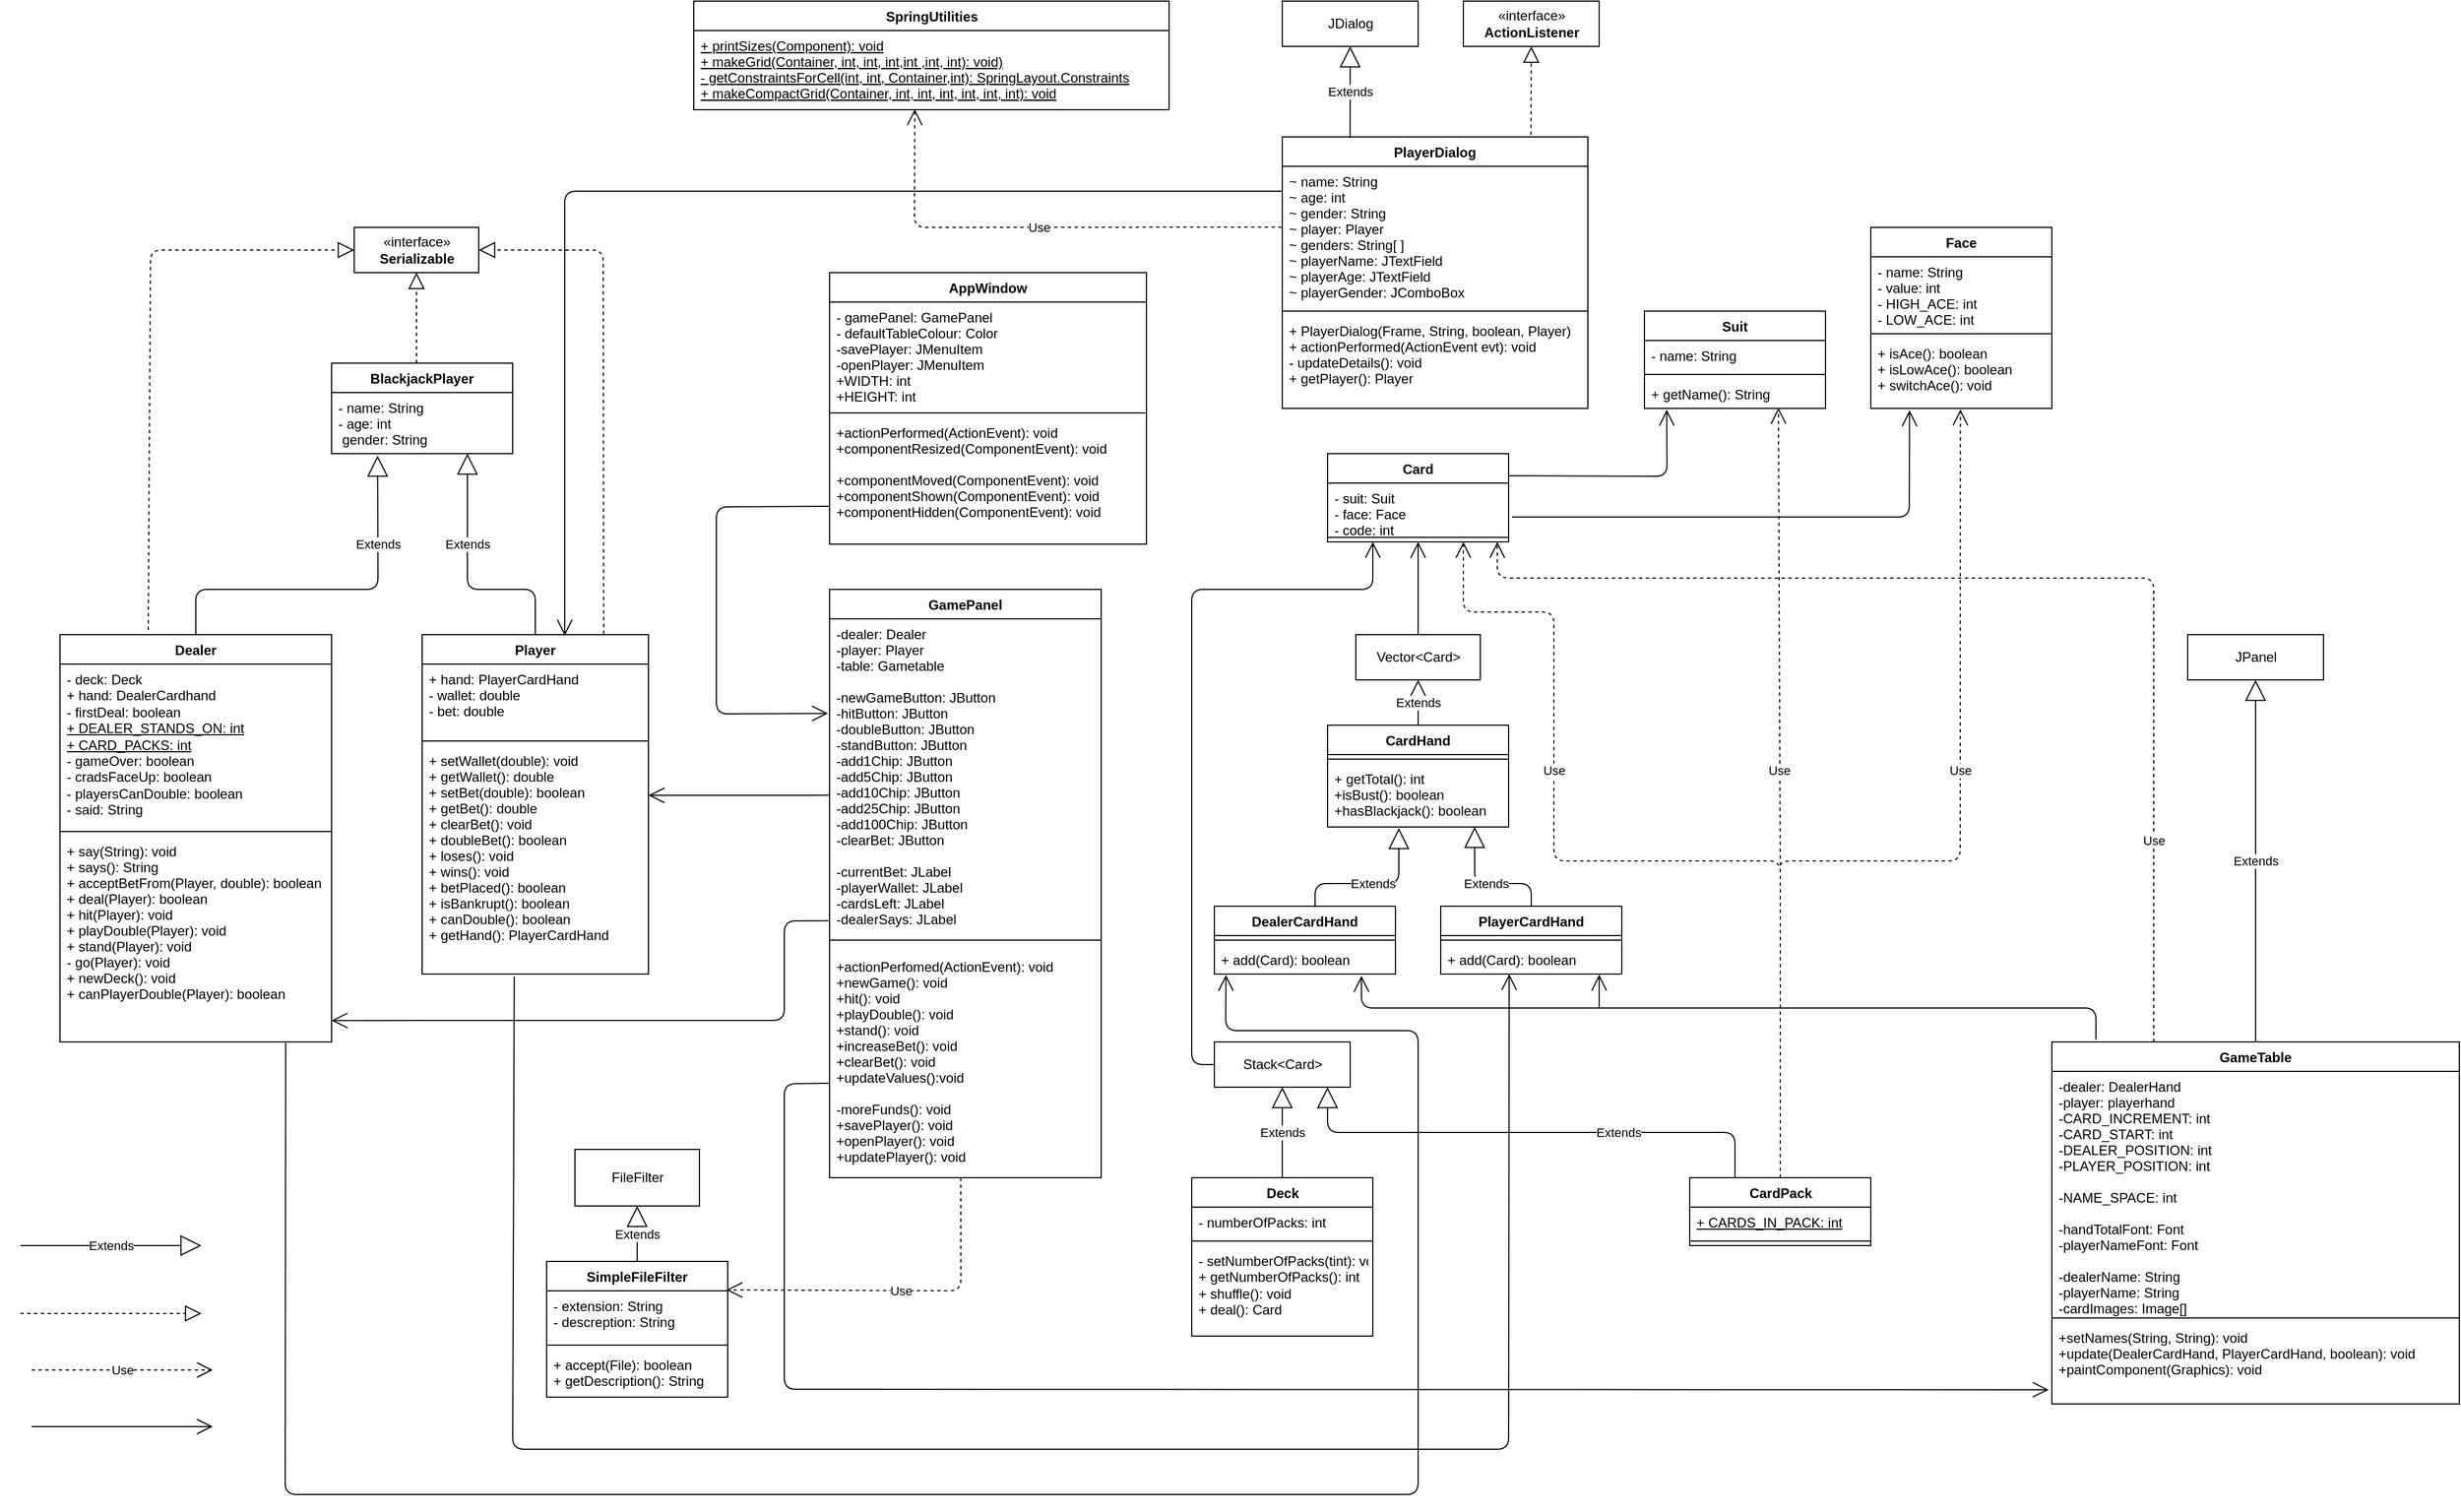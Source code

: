 <mxfile>
    <diagram id="zOOxbZsXO21W-YQC83xi" name="Main">
        <mxGraphModel dx="2755" dy="1704" grid="0" gridSize="10" guides="1" tooltips="1" connect="1" arrows="1" fold="1" page="0" pageScale="1" pageWidth="850" pageHeight="1100" math="0" shadow="0">
            <root>
                <mxCell id="0"/>
                <mxCell id="1" parent="0"/>
                <mxCell id="2" value="BlackjackPlayer" style="swimlane;fontStyle=1;align=center;verticalAlign=top;childLayout=stackLayout;horizontal=1;startSize=26;horizontalStack=0;resizeParent=1;resizeParentMax=0;resizeLast=0;collapsible=1;marginBottom=0;" parent="1" vertex="1">
                    <mxGeometry x="-320" y="120" width="160" height="80" as="geometry"/>
                </mxCell>
                <mxCell id="3" value="- name: String&#10;- age: int&#10; gender: String" style="text;strokeColor=none;fillColor=none;align=left;verticalAlign=top;spacingLeft=4;spacingRight=4;overflow=hidden;rotatable=0;points=[[0,0.5],[1,0.5]];portConstraint=eastwest;" parent="2" vertex="1">
                    <mxGeometry y="26" width="160" height="54" as="geometry"/>
                </mxCell>
                <mxCell id="6" value="SimpleFileFilter" style="swimlane;fontStyle=1;align=center;verticalAlign=top;childLayout=stackLayout;horizontal=1;startSize=26;horizontalStack=0;resizeParent=1;resizeParentMax=0;resizeLast=0;collapsible=1;marginBottom=0;" vertex="1" parent="1">
                    <mxGeometry x="-130" y="914" width="160" height="120" as="geometry"/>
                </mxCell>
                <mxCell id="7" value="- extension: String&#10;- descreption: String" style="text;strokeColor=none;fillColor=none;align=left;verticalAlign=top;spacingLeft=4;spacingRight=4;overflow=hidden;rotatable=0;points=[[0,0.5],[1,0.5]];portConstraint=eastwest;" vertex="1" parent="6">
                    <mxGeometry y="26" width="160" height="44" as="geometry"/>
                </mxCell>
                <mxCell id="8" value="" style="line;strokeWidth=1;fillColor=none;align=left;verticalAlign=middle;spacingTop=-1;spacingLeft=3;spacingRight=3;rotatable=0;labelPosition=right;points=[];portConstraint=eastwest;" vertex="1" parent="6">
                    <mxGeometry y="70" width="160" height="8" as="geometry"/>
                </mxCell>
                <mxCell id="9" value="+ accept(File): boolean&#10;+ getDescription(): String" style="text;strokeColor=none;fillColor=none;align=left;verticalAlign=top;spacingLeft=4;spacingRight=4;overflow=hidden;rotatable=0;points=[[0,0.5],[1,0.5]];portConstraint=eastwest;" vertex="1" parent="6">
                    <mxGeometry y="78" width="160" height="42" as="geometry"/>
                </mxCell>
                <mxCell id="10" value="SpringUtilities" style="swimlane;fontStyle=1;align=center;verticalAlign=top;childLayout=stackLayout;horizontal=1;startSize=26;horizontalStack=0;resizeParent=1;resizeParentMax=0;resizeLast=0;collapsible=1;marginBottom=0;rotation=0;html=1;" vertex="1" parent="1">
                    <mxGeometry y="-200" width="420" height="96" as="geometry"/>
                </mxCell>
                <mxCell id="13" value="+ printSizes(Component): void&#10;+ makeGrid(Container, int, int, int,int ,int, int): void)&#10;- getConstraintsForCell(int, int, Container,int): SpringLayout.Constraints&#10;+ makeCompactGrid(Container, int, int, int, int, int, int): void" style="text;strokeColor=none;fillColor=none;align=left;verticalAlign=top;spacingLeft=4;spacingRight=4;overflow=hidden;rotatable=0;points=[[0,0.5],[1,0.5]];portConstraint=eastwest;rotation=0;fontStyle=4" vertex="1" parent="10">
                    <mxGeometry y="26" width="420" height="70" as="geometry"/>
                </mxCell>
                <mxCell id="14" value="CardHand" style="swimlane;fontStyle=1;align=center;verticalAlign=top;childLayout=stackLayout;horizontal=1;startSize=26;horizontalStack=0;resizeParent=1;resizeParentMax=0;resizeLast=0;collapsible=1;marginBottom=0;" vertex="1" parent="1">
                    <mxGeometry x="560" y="440" width="160" height="90" as="geometry"/>
                </mxCell>
                <mxCell id="16" value="" style="line;strokeWidth=1;fillColor=none;align=left;verticalAlign=middle;spacingTop=-1;spacingLeft=3;spacingRight=3;rotatable=0;labelPosition=right;points=[];portConstraint=eastwest;" vertex="1" parent="14">
                    <mxGeometry y="26" width="160" height="8" as="geometry"/>
                </mxCell>
                <mxCell id="17" value="+ getTotal(): int&#10;+isBust(): boolean&#10;+hasBlackjack(): boolean" style="text;strokeColor=none;fillColor=none;align=left;verticalAlign=top;spacingLeft=4;spacingRight=4;overflow=hidden;rotatable=0;points=[[0,0.5],[1,0.5]];portConstraint=eastwest;" vertex="1" parent="14">
                    <mxGeometry y="34" width="160" height="56" as="geometry"/>
                </mxCell>
                <mxCell id="18" value="AppWindow" style="swimlane;fontStyle=1;align=center;verticalAlign=top;childLayout=stackLayout;horizontal=1;startSize=26;horizontalStack=0;resizeParent=1;resizeParentMax=0;resizeLast=0;collapsible=1;marginBottom=0;" vertex="1" parent="1">
                    <mxGeometry x="120" y="40" width="280" height="240" as="geometry"/>
                </mxCell>
                <mxCell id="19" value="- gamePanel: GamePanel&#10;- defaultTableColour: Color&#10;-savePlayer: JMenuItem&#10;-openPlayer: JMenuItem&#10;+WIDTH: int&#10;+HEIGHT: int" style="text;strokeColor=none;fillColor=none;align=left;verticalAlign=top;spacingLeft=4;spacingRight=4;overflow=hidden;rotatable=0;points=[[0,0.5],[1,0.5]];portConstraint=eastwest;" vertex="1" parent="18">
                    <mxGeometry y="26" width="280" height="94" as="geometry"/>
                </mxCell>
                <mxCell id="20" value="" style="line;strokeWidth=1;fillColor=none;align=left;verticalAlign=middle;spacingTop=-1;spacingLeft=3;spacingRight=3;rotatable=0;labelPosition=right;points=[];portConstraint=eastwest;" vertex="1" parent="18">
                    <mxGeometry y="120" width="280" height="8" as="geometry"/>
                </mxCell>
                <mxCell id="21" value="+actionPerformed(ActionEvent): void&#10;+componentResized(ComponentEvent): void&#10;&#10;+componentMoved(ComponentEvent): void&#10;+componentShown(ComponentEvent): void&#10;+componentHidden(ComponentEvent): void" style="text;strokeColor=none;fillColor=none;align=left;verticalAlign=top;spacingLeft=4;spacingRight=4;overflow=hidden;rotatable=0;points=[[0,0.5],[1,0.5]];portConstraint=eastwest;" vertex="1" parent="18">
                    <mxGeometry y="128" width="280" height="112" as="geometry"/>
                </mxCell>
                <mxCell id="22" value="PlayerCardHand" style="swimlane;fontStyle=1;align=center;verticalAlign=top;childLayout=stackLayout;horizontal=1;startSize=26;horizontalStack=0;resizeParent=1;resizeParentMax=0;resizeLast=0;collapsible=1;marginBottom=0;" vertex="1" parent="1">
                    <mxGeometry x="660" y="600" width="160" height="60" as="geometry"/>
                </mxCell>
                <mxCell id="24" value="" style="line;strokeWidth=1;fillColor=none;align=left;verticalAlign=middle;spacingTop=-1;spacingLeft=3;spacingRight=3;rotatable=0;labelPosition=right;points=[];portConstraint=eastwest;" vertex="1" parent="22">
                    <mxGeometry y="26" width="160" height="8" as="geometry"/>
                </mxCell>
                <mxCell id="25" value="+ add(Card): boolean" style="text;strokeColor=none;fillColor=none;align=left;verticalAlign=top;spacingLeft=4;spacingRight=4;overflow=hidden;rotatable=0;points=[[0,0.5],[1,0.5]];portConstraint=eastwest;" vertex="1" parent="22">
                    <mxGeometry y="34" width="160" height="26" as="geometry"/>
                </mxCell>
                <mxCell id="26" value="GamePanel" style="swimlane;fontStyle=1;align=center;verticalAlign=top;childLayout=stackLayout;horizontal=1;startSize=26;horizontalStack=0;resizeParent=1;resizeParentMax=0;resizeLast=0;collapsible=1;marginBottom=0;" vertex="1" parent="1">
                    <mxGeometry x="120" y="320" width="240" height="520" as="geometry"/>
                </mxCell>
                <mxCell id="27" value="-dealer: Dealer&#10;-player: Player&#10;-table: Gametable&#10;&#10;-newGameButton: JButton&#10;-hitButton: JButton&#10;-doubleButton: JButton&#10;-standButton: JButton&#10;-add1Chip: JButton&#10;-add5Chip: JButton&#10;-add10Chip: JButton&#10;-add25Chip: JButton&#10;-add100Chip: JButton&#10;-clearBet: JButton&#10;&#10;-currentBet: JLabel&#10;-playerWallet: JLabel&#10;-cardsLeft: JLabel&#10;-dealerSays: JLabel" style="text;strokeColor=none;fillColor=none;align=left;verticalAlign=top;spacingLeft=4;spacingRight=4;overflow=hidden;rotatable=0;points=[[0,0.5],[1,0.5]];portConstraint=eastwest;" vertex="1" parent="26">
                    <mxGeometry y="26" width="240" height="274" as="geometry"/>
                </mxCell>
                <mxCell id="28" value="" style="line;strokeWidth=1;fillColor=none;align=left;verticalAlign=middle;spacingTop=-1;spacingLeft=3;spacingRight=3;rotatable=0;labelPosition=right;points=[];portConstraint=eastwest;" vertex="1" parent="26">
                    <mxGeometry y="300" width="240" height="20" as="geometry"/>
                </mxCell>
                <mxCell id="29" value="+actionPerfomed(ActionEvent): void&#10;+newGame(): void&#10;+hit(): void&#10;+playDouble(): void&#10;+stand(): void&#10;+increaseBet(): void&#10;+clearBet(): void&#10;+updateValues():void&#10;&#10;-moreFunds(): void&#10;+savePlayer(): void&#10;+openPlayer(): void&#10;+updatePlayer(): void&#10;" style="text;strokeColor=none;fillColor=none;align=left;verticalAlign=top;spacingLeft=4;spacingRight=4;overflow=hidden;rotatable=0;points=[[0,0.5],[1,0.5]];portConstraint=eastwest;" vertex="1" parent="26">
                    <mxGeometry y="320" width="240" height="200" as="geometry"/>
                </mxCell>
                <mxCell id="30" value="PlayerDialog" style="swimlane;fontStyle=1;align=center;verticalAlign=top;childLayout=stackLayout;horizontal=1;startSize=26;horizontalStack=0;resizeParent=1;resizeParentMax=0;resizeLast=0;collapsible=1;marginBottom=0;" vertex="1" parent="1">
                    <mxGeometry x="520" y="-80" width="270" height="240" as="geometry"/>
                </mxCell>
                <mxCell id="31" value="~ name: String&#10;~ age: int&#10;~ gender: String&#10;~ player: Player&#10;~ genders: String[ ]&#10;~ playerName: JTextField&#10;~ playerAge: JTextField&#10;~ playerGender: JComboBox&#10;" style="text;strokeColor=none;fillColor=none;align=left;verticalAlign=top;spacingLeft=4;spacingRight=4;overflow=hidden;rotatable=0;points=[[0,0.5],[1,0.5]];portConstraint=eastwest;" vertex="1" parent="30">
                    <mxGeometry y="26" width="270" height="124" as="geometry"/>
                </mxCell>
                <mxCell id="32" value="" style="line;strokeWidth=1;fillColor=none;align=left;verticalAlign=middle;spacingTop=-1;spacingLeft=3;spacingRight=3;rotatable=0;labelPosition=right;points=[];portConstraint=eastwest;" vertex="1" parent="30">
                    <mxGeometry y="150" width="270" height="8" as="geometry"/>
                </mxCell>
                <mxCell id="33" value="+ PlayerDialog(Frame, String, boolean, Player)&#10;+ actionPerformed(ActionEvent evt): void&#10;- updateDetails(): void&#10;+ getPlayer(): Player" style="text;strokeColor=none;fillColor=none;align=left;verticalAlign=top;spacingLeft=4;spacingRight=4;overflow=hidden;rotatable=0;points=[[0,0.5],[1,0.5]];portConstraint=eastwest;" vertex="1" parent="30">
                    <mxGeometry y="158" width="270" height="82" as="geometry"/>
                </mxCell>
                <mxCell id="ZUR1X7jLnE7plWEAR9zV-33" value="Use" style="endArrow=open;endSize=12;dashed=1;html=1;" edge="1" parent="1">
                    <mxGeometry width="160" relative="1" as="geometry">
                        <mxPoint x="-585" y="1010" as="sourcePoint"/>
                        <mxPoint x="-425" y="1010" as="targetPoint"/>
                    </mxGeometry>
                </mxCell>
                <mxCell id="ZUR1X7jLnE7plWEAR9zV-34" value="" style="endArrow=block;dashed=1;endFill=0;endSize=12;html=1;" edge="1" parent="1">
                    <mxGeometry width="160" relative="1" as="geometry">
                        <mxPoint x="-595" y="960" as="sourcePoint"/>
                        <mxPoint x="-435" y="960" as="targetPoint"/>
                    </mxGeometry>
                </mxCell>
                <mxCell id="ZUR1X7jLnE7plWEAR9zV-35" value="Extends" style="endArrow=block;endSize=16;endFill=0;html=1;" edge="1" parent="1">
                    <mxGeometry width="160" relative="1" as="geometry">
                        <mxPoint x="-595" y="900" as="sourcePoint"/>
                        <mxPoint x="-435" y="900" as="targetPoint"/>
                    </mxGeometry>
                </mxCell>
                <mxCell id="ZUR1X7jLnE7plWEAR9zV-36" value="" style="endArrow=open;endFill=1;endSize=12;html=1;" edge="1" parent="1">
                    <mxGeometry width="160" relative="1" as="geometry">
                        <mxPoint x="-585" y="1060" as="sourcePoint"/>
                        <mxPoint x="-425" y="1060" as="targetPoint"/>
                    </mxGeometry>
                </mxCell>
                <mxCell id="ynJ-LX97D-C2hGidjF-I-34" value="Dealer" style="swimlane;fontStyle=1;align=center;verticalAlign=top;childLayout=stackLayout;horizontal=1;startSize=26;horizontalStack=0;resizeParent=1;resizeParentMax=0;resizeLast=0;collapsible=1;marginBottom=0;" vertex="1" parent="1">
                    <mxGeometry x="-560" y="360" width="240" height="360" as="geometry"/>
                </mxCell>
                <mxCell id="ynJ-LX97D-C2hGidjF-I-35" value="- deck: Deck&lt;br&gt;+ hand: DealerCardhand&lt;br&gt;- firstDeal: boolean&lt;br&gt;&lt;u&gt;+ DEALER_STANDS_ON: int&lt;br&gt;+ CARD_PACKS: int&lt;br&gt;&lt;/u&gt;- gameOver: boolean&lt;br&gt;- cradsFaceUp: boolean&lt;br&gt;- playersCanDouble: boolean&lt;br&gt;- said: String" style="text;strokeColor=none;fillColor=none;align=left;verticalAlign=top;spacingLeft=4;spacingRight=4;overflow=hidden;rotatable=0;points=[[0,0.5],[1,0.5]];portConstraint=eastwest;fontStyle=0;html=1;" vertex="1" parent="ynJ-LX97D-C2hGidjF-I-34">
                    <mxGeometry y="26" width="240" height="144" as="geometry"/>
                </mxCell>
                <mxCell id="ynJ-LX97D-C2hGidjF-I-36" value="" style="line;strokeWidth=1;fillColor=none;align=left;verticalAlign=middle;spacingTop=-1;spacingLeft=3;spacingRight=3;rotatable=0;labelPosition=right;points=[];portConstraint=eastwest;" vertex="1" parent="ynJ-LX97D-C2hGidjF-I-34">
                    <mxGeometry y="170" width="240" height="8" as="geometry"/>
                </mxCell>
                <mxCell id="ynJ-LX97D-C2hGidjF-I-37" value="+ say(String): void&#10;+ says(): String&#10;+ acceptBetFrom(Player, double): boolean&#10;+ deal(Player): boolean&#10;+ hit(Player): void&#10;+ playDouble(Player): void&#10;+ stand(Player): void&#10;- go(Player): void&#10;+ newDeck(): void&#10;+ canPlayerDouble(Player): boolean" style="text;strokeColor=none;fillColor=none;align=left;verticalAlign=top;spacingLeft=4;spacingRight=4;overflow=hidden;rotatable=0;points=[[0,0.5],[1,0.5]];portConstraint=eastwest;" vertex="1" parent="ynJ-LX97D-C2hGidjF-I-34">
                    <mxGeometry y="178" width="240" height="182" as="geometry"/>
                </mxCell>
                <mxCell id="ynJ-LX97D-C2hGidjF-I-38" value="Player" style="swimlane;fontStyle=1;align=center;verticalAlign=top;childLayout=stackLayout;horizontal=1;startSize=26;horizontalStack=0;resizeParent=1;resizeParentMax=0;resizeLast=0;collapsible=1;marginBottom=0;" vertex="1" parent="1">
                    <mxGeometry x="-240" y="360" width="200" height="300" as="geometry"/>
                </mxCell>
                <mxCell id="ynJ-LX97D-C2hGidjF-I-39" value="+ hand: PlayerCardHand&#10;- wallet: double&#10;- bet: double" style="text;strokeColor=none;fillColor=none;align=left;verticalAlign=top;spacingLeft=4;spacingRight=4;overflow=hidden;rotatable=0;points=[[0,0.5],[1,0.5]];portConstraint=eastwest;" vertex="1" parent="ynJ-LX97D-C2hGidjF-I-38">
                    <mxGeometry y="26" width="200" height="64" as="geometry"/>
                </mxCell>
                <mxCell id="ynJ-LX97D-C2hGidjF-I-40" value="" style="line;strokeWidth=1;fillColor=none;align=left;verticalAlign=middle;spacingTop=-1;spacingLeft=3;spacingRight=3;rotatable=0;labelPosition=right;points=[];portConstraint=eastwest;" vertex="1" parent="ynJ-LX97D-C2hGidjF-I-38">
                    <mxGeometry y="90" width="200" height="8" as="geometry"/>
                </mxCell>
                <mxCell id="ynJ-LX97D-C2hGidjF-I-41" value="+ setWallet(double): void&#10;+ getWallet(): double&#10;+ setBet(double): boolean&#10;+ getBet(): double&#10;+ clearBet(): void&#10;+ doubleBet(): boolean&#10;+ loses(): void&#10;+ wins(): void&#10;+ betPlaced(): boolean&#10;+ isBankrupt(): boolean&#10;+ canDouble(): boolean&#10;+ getHand(): PlayerCardHand" style="text;strokeColor=none;fillColor=none;align=left;verticalAlign=top;spacingLeft=4;spacingRight=4;overflow=hidden;rotatable=0;points=[[0,0.5],[1,0.5]];portConstraint=eastwest;" vertex="1" parent="ynJ-LX97D-C2hGidjF-I-38">
                    <mxGeometry y="98" width="200" height="202" as="geometry"/>
                </mxCell>
                <mxCell id="ynJ-LX97D-C2hGidjF-I-42" value="Extends" style="endArrow=block;endSize=16;endFill=0;html=1;exitX=0.5;exitY=0;exitDx=0;exitDy=0;entryX=0.254;entryY=1.033;entryDx=0;entryDy=0;entryPerimeter=0;" edge="1" parent="1" source="ynJ-LX97D-C2hGidjF-I-34" target="3">
                    <mxGeometry x="0.51" width="160" relative="1" as="geometry">
                        <mxPoint x="-250" y="610" as="sourcePoint"/>
                        <mxPoint x="-299.04" y="216" as="targetPoint"/>
                        <Array as="points">
                            <mxPoint x="-440" y="320"/>
                            <mxPoint x="-279" y="320"/>
                        </Array>
                        <mxPoint as="offset"/>
                    </mxGeometry>
                </mxCell>
                <mxCell id="ynJ-LX97D-C2hGidjF-I-43" value="Extends" style="endArrow=block;endSize=16;endFill=0;html=1;exitX=0.5;exitY=0;exitDx=0;exitDy=0;entryX=0.75;entryY=1;entryDx=0;entryDy=0;" edge="1" parent="1" source="ynJ-LX97D-C2hGidjF-I-38" target="2">
                    <mxGeometry x="0.273" width="160" relative="1" as="geometry">
                        <mxPoint x="-270" y="250" as="sourcePoint"/>
                        <mxPoint x="-251.04" y="248.004" as="targetPoint"/>
                        <Array as="points">
                            <mxPoint x="-140" y="320"/>
                            <mxPoint x="-200" y="320"/>
                        </Array>
                        <mxPoint as="offset"/>
                    </mxGeometry>
                </mxCell>
                <mxCell id="ZUR1X7jLnE7plWEAR9zV-37" value="DealerCardHand" style="swimlane;fontStyle=1;align=center;verticalAlign=top;childLayout=stackLayout;horizontal=1;startSize=26;horizontalStack=0;resizeParent=1;resizeParentMax=0;resizeLast=0;collapsible=1;marginBottom=0;" vertex="1" parent="1">
                    <mxGeometry x="460" y="600" width="160" height="60" as="geometry"/>
                </mxCell>
                <mxCell id="ZUR1X7jLnE7plWEAR9zV-39" value="" style="line;strokeWidth=1;fillColor=none;align=left;verticalAlign=middle;spacingTop=-1;spacingLeft=3;spacingRight=3;rotatable=0;labelPosition=right;points=[];portConstraint=eastwest;" vertex="1" parent="ZUR1X7jLnE7plWEAR9zV-37">
                    <mxGeometry y="26" width="160" height="8" as="geometry"/>
                </mxCell>
                <mxCell id="ZUR1X7jLnE7plWEAR9zV-40" value="+ add(Card): boolean" style="text;strokeColor=none;fillColor=none;align=left;verticalAlign=top;spacingLeft=4;spacingRight=4;overflow=hidden;rotatable=0;points=[[0,0.5],[1,0.5]];portConstraint=eastwest;" vertex="1" parent="ZUR1X7jLnE7plWEAR9zV-37">
                    <mxGeometry y="34" width="160" height="26" as="geometry"/>
                </mxCell>
                <mxCell id="ZUR1X7jLnE7plWEAR9zV-41" value="Extends" style="endArrow=block;endSize=16;endFill=0;html=1;exitX=0.556;exitY=0.017;exitDx=0;exitDy=0;exitPerimeter=0;entryX=0.394;entryY=1.018;entryDx=0;entryDy=0;entryPerimeter=0;" edge="1" parent="1" source="ZUR1X7jLnE7plWEAR9zV-37" target="17">
                    <mxGeometry width="160" relative="1" as="geometry">
                        <mxPoint x="490" y="510" as="sourcePoint"/>
                        <mxPoint x="650" y="510" as="targetPoint"/>
                        <Array as="points">
                            <mxPoint x="549" y="580"/>
                            <mxPoint x="623" y="580"/>
                        </Array>
                    </mxGeometry>
                </mxCell>
                <mxCell id="ZUR1X7jLnE7plWEAR9zV-42" value="Extends" style="endArrow=block;endSize=16;endFill=0;html=1;exitX=0.5;exitY=0;exitDx=0;exitDy=0;" edge="1" parent="1" source="22">
                    <mxGeometry width="160" relative="1" as="geometry">
                        <mxPoint x="700.08" y="590" as="sourcePoint"/>
                        <mxPoint x="690" y="530" as="targetPoint"/>
                        <Array as="points">
                            <mxPoint x="740" y="580"/>
                            <mxPoint x="690" y="580"/>
                        </Array>
                    </mxGeometry>
                </mxCell>
                <mxCell id="ZUR1X7jLnE7plWEAR9zV-43" value="Card" style="swimlane;fontStyle=1;align=center;verticalAlign=top;childLayout=stackLayout;horizontal=1;startSize=26;horizontalStack=0;resizeParent=1;resizeParentMax=0;resizeLast=0;collapsible=1;marginBottom=0;" vertex="1" parent="1">
                    <mxGeometry x="560" y="200" width="160" height="78" as="geometry"/>
                </mxCell>
                <mxCell id="ZUR1X7jLnE7plWEAR9zV-44" value="- suit: Suit&#10;- face: Face&#10;- code: int" style="text;strokeColor=none;fillColor=none;align=left;verticalAlign=top;spacingLeft=4;spacingRight=4;overflow=hidden;rotatable=0;points=[[0,0.5],[1,0.5]];portConstraint=eastwest;" vertex="1" parent="ZUR1X7jLnE7plWEAR9zV-43">
                    <mxGeometry y="26" width="160" height="44" as="geometry"/>
                </mxCell>
                <mxCell id="ZUR1X7jLnE7plWEAR9zV-45" value="" style="line;strokeWidth=1;fillColor=none;align=left;verticalAlign=middle;spacingTop=-1;spacingLeft=3;spacingRight=3;rotatable=0;labelPosition=right;points=[];portConstraint=eastwest;" vertex="1" parent="ZUR1X7jLnE7plWEAR9zV-43">
                    <mxGeometry y="70" width="160" height="8" as="geometry"/>
                </mxCell>
                <mxCell id="ZUR1X7jLnE7plWEAR9zV-47" value="Suit" style="swimlane;fontStyle=1;align=center;verticalAlign=top;childLayout=stackLayout;horizontal=1;startSize=26;horizontalStack=0;resizeParent=1;resizeParentMax=0;resizeLast=0;collapsible=1;marginBottom=0;" vertex="1" parent="1">
                    <mxGeometry x="840" y="74" width="160" height="86" as="geometry"/>
                </mxCell>
                <mxCell id="ZUR1X7jLnE7plWEAR9zV-48" value="- name: String" style="text;strokeColor=none;fillColor=none;align=left;verticalAlign=top;spacingLeft=4;spacingRight=4;overflow=hidden;rotatable=0;points=[[0,0.5],[1,0.5]];portConstraint=eastwest;" vertex="1" parent="ZUR1X7jLnE7plWEAR9zV-47">
                    <mxGeometry y="26" width="160" height="26" as="geometry"/>
                </mxCell>
                <mxCell id="ZUR1X7jLnE7plWEAR9zV-49" value="" style="line;strokeWidth=1;fillColor=none;align=left;verticalAlign=middle;spacingTop=-1;spacingLeft=3;spacingRight=3;rotatable=0;labelPosition=right;points=[];portConstraint=eastwest;" vertex="1" parent="ZUR1X7jLnE7plWEAR9zV-47">
                    <mxGeometry y="52" width="160" height="8" as="geometry"/>
                </mxCell>
                <mxCell id="ZUR1X7jLnE7plWEAR9zV-50" value="+ getName(): String" style="text;strokeColor=none;fillColor=none;align=left;verticalAlign=top;spacingLeft=4;spacingRight=4;overflow=hidden;rotatable=0;points=[[0,0.5],[1,0.5]];portConstraint=eastwest;" vertex="1" parent="ZUR1X7jLnE7plWEAR9zV-47">
                    <mxGeometry y="60" width="160" height="26" as="geometry"/>
                </mxCell>
                <mxCell id="ZUR1X7jLnE7plWEAR9zV-51" value="Face" style="swimlane;fontStyle=1;align=center;verticalAlign=top;childLayout=stackLayout;horizontal=1;startSize=26;horizontalStack=0;resizeParent=1;resizeParentMax=0;resizeLast=0;collapsible=1;marginBottom=0;" vertex="1" parent="1">
                    <mxGeometry x="1040" width="160" height="160" as="geometry"/>
                </mxCell>
                <mxCell id="ZUR1X7jLnE7plWEAR9zV-52" value="- name: String&#10;- value: int&#10;- HIGH_ACE: int&#10;- LOW_ACE: int" style="text;strokeColor=none;fillColor=none;align=left;verticalAlign=top;spacingLeft=4;spacingRight=4;overflow=hidden;rotatable=0;points=[[0,0.5],[1,0.5]];portConstraint=eastwest;" vertex="1" parent="ZUR1X7jLnE7plWEAR9zV-51">
                    <mxGeometry y="26" width="160" height="64" as="geometry"/>
                </mxCell>
                <mxCell id="ZUR1X7jLnE7plWEAR9zV-53" value="" style="line;strokeWidth=1;fillColor=none;align=left;verticalAlign=middle;spacingTop=-1;spacingLeft=3;spacingRight=3;rotatable=0;labelPosition=right;points=[];portConstraint=eastwest;" vertex="1" parent="ZUR1X7jLnE7plWEAR9zV-51">
                    <mxGeometry y="90" width="160" height="8" as="geometry"/>
                </mxCell>
                <mxCell id="ZUR1X7jLnE7plWEAR9zV-54" value="+ isAce(): boolean&#10;+ isLowAce(): boolean&#10;+ switchAce(): void" style="text;strokeColor=none;fillColor=none;align=left;verticalAlign=top;spacingLeft=4;spacingRight=4;overflow=hidden;rotatable=0;points=[[0,0.5],[1,0.5]];portConstraint=eastwest;" vertex="1" parent="ZUR1X7jLnE7plWEAR9zV-51">
                    <mxGeometry y="98" width="160" height="62" as="geometry"/>
                </mxCell>
                <mxCell id="ynJ-LX97D-C2hGidjF-I-48" value="«interface»&lt;br&gt;&lt;b&gt;Serializable&lt;/b&gt;" style="html=1;" vertex="1" parent="1">
                    <mxGeometry x="-300" width="110" height="40" as="geometry"/>
                </mxCell>
                <mxCell id="ynJ-LX97D-C2hGidjF-I-49" value="" style="endArrow=block;dashed=1;endFill=0;endSize=12;html=1;exitX=0.325;exitY=-0.011;exitDx=0;exitDy=0;entryX=0;entryY=0.5;entryDx=0;entryDy=0;exitPerimeter=0;" edge="1" parent="1" source="ynJ-LX97D-C2hGidjF-I-34" target="ynJ-LX97D-C2hGidjF-I-48">
                    <mxGeometry width="160" relative="1" as="geometry">
                        <mxPoint x="-520" y="360" as="sourcePoint"/>
                        <mxPoint x="-360" y="360" as="targetPoint"/>
                        <Array as="points">
                            <mxPoint x="-480" y="20"/>
                        </Array>
                    </mxGeometry>
                </mxCell>
                <mxCell id="ynJ-LX97D-C2hGidjF-I-50" value="" style="endArrow=block;dashed=1;endFill=0;endSize=12;html=1;" edge="1" parent="1" target="ynJ-LX97D-C2hGidjF-I-48">
                    <mxGeometry width="160" relative="1" as="geometry">
                        <mxPoint x="-245" y="120" as="sourcePoint"/>
                        <mxPoint x="-240" y="40" as="targetPoint"/>
                    </mxGeometry>
                </mxCell>
                <mxCell id="ynJ-LX97D-C2hGidjF-I-51" value="" style="endArrow=block;dashed=1;endFill=0;endSize=12;html=1;exitX=0.802;exitY=-0.002;exitDx=0;exitDy=0;entryX=1;entryY=0.5;entryDx=0;entryDy=0;exitPerimeter=0;" edge="1" parent="1" source="ynJ-LX97D-C2hGidjF-I-38" target="ynJ-LX97D-C2hGidjF-I-48">
                    <mxGeometry width="160" relative="1" as="geometry">
                        <mxPoint x="-224.99" y="380" as="sourcePoint"/>
                        <mxPoint x="-100" y="190" as="targetPoint"/>
                        <Array as="points">
                            <mxPoint x="-80" y="20"/>
                        </Array>
                    </mxGeometry>
                </mxCell>
                <mxCell id="ynJ-LX97D-C2hGidjF-I-53" value="" style="endArrow=open;endFill=1;endSize=12;html=1;exitX=-0.004;exitY=0.974;exitDx=0;exitDy=0;exitPerimeter=0;entryX=1;entryY=0.896;entryDx=0;entryDy=0;entryPerimeter=0;" edge="1" parent="1" source="27" target="ynJ-LX97D-C2hGidjF-I-37">
                    <mxGeometry width="160" relative="1" as="geometry">
                        <mxPoint x="-17.9" y="536.074" as="sourcePoint"/>
                        <mxPoint x="100" y="670" as="targetPoint"/>
                        <Array as="points">
                            <mxPoint x="80" y="613"/>
                            <mxPoint x="80" y="701"/>
                        </Array>
                    </mxGeometry>
                </mxCell>
                <mxCell id="ynJ-LX97D-C2hGidjF-I-52" value="" style="endArrow=open;endFill=1;endSize=12;html=1;exitX=0;exitY=0.569;exitDx=0;exitDy=0;exitPerimeter=0;" edge="1" parent="1" source="27">
                    <mxGeometry width="160" relative="1" as="geometry">
                        <mxPoint x="-190" y="710" as="sourcePoint"/>
                        <mxPoint x="-40" y="502" as="targetPoint"/>
                        <Array as="points">
                            <mxPoint x="90" y="502"/>
                        </Array>
                    </mxGeometry>
                </mxCell>
                <mxCell id="ZUR1X7jLnE7plWEAR9zV-56" value="Deck" style="swimlane;fontStyle=1;align=center;verticalAlign=top;childLayout=stackLayout;horizontal=1;startSize=26;horizontalStack=0;resizeParent=1;resizeParentMax=0;resizeLast=0;collapsible=1;marginBottom=0;html=1;" vertex="1" parent="1">
                    <mxGeometry x="440" y="840" width="160" height="140" as="geometry"/>
                </mxCell>
                <mxCell id="ZUR1X7jLnE7plWEAR9zV-57" value="- numberOfPacks: int&lt;br&gt;" style="text;strokeColor=none;fillColor=none;align=left;verticalAlign=top;spacingLeft=4;spacingRight=4;overflow=hidden;rotatable=0;points=[[0,0.5],[1,0.5]];portConstraint=eastwest;html=1;" vertex="1" parent="ZUR1X7jLnE7plWEAR9zV-56">
                    <mxGeometry y="26" width="160" height="26" as="geometry"/>
                </mxCell>
                <mxCell id="ZUR1X7jLnE7plWEAR9zV-58" value="" style="line;strokeWidth=1;fillColor=none;align=left;verticalAlign=middle;spacingTop=-1;spacingLeft=3;spacingRight=3;rotatable=0;labelPosition=right;points=[];portConstraint=eastwest;html=1;" vertex="1" parent="ZUR1X7jLnE7plWEAR9zV-56">
                    <mxGeometry y="52" width="160" height="8" as="geometry"/>
                </mxCell>
                <mxCell id="ZUR1X7jLnE7plWEAR9zV-59" value="- setNumberOfPacks(tint): void&lt;br&gt;+ getNumberOfPacks(): int&lt;br&gt;+ shuffle(): void&lt;br&gt;+ deal(): Card&lt;br&gt;" style="text;strokeColor=none;fillColor=none;align=left;verticalAlign=top;spacingLeft=4;spacingRight=4;overflow=hidden;rotatable=0;points=[[0,0.5],[1,0.5]];portConstraint=eastwest;html=1;" vertex="1" parent="ZUR1X7jLnE7plWEAR9zV-56">
                    <mxGeometry y="60" width="160" height="80" as="geometry"/>
                </mxCell>
                <mxCell id="Qho0EwhKo2QukKXMdGNx-34" value="GameTable" style="swimlane;fontStyle=1;align=center;verticalAlign=top;childLayout=stackLayout;horizontal=1;startSize=26;horizontalStack=0;resizeParent=1;resizeParentMax=0;resizeLast=0;collapsible=1;marginBottom=0;" vertex="1" parent="1">
                    <mxGeometry x="1200" y="720" width="360" height="320" as="geometry"/>
                </mxCell>
                <mxCell id="Qho0EwhKo2QukKXMdGNx-35" value="-dealer: DealerHand&#10;-player: playerhand&#10;-CARD_INCREMENT: int&#10;-CARD_START: int&#10;-DEALER_POSITION: int&#10;-PLAYER_POSITION: int&#10;&#10;-NAME_SPACE: int&#10;&#10;-handTotalFont: Font&#10;-playerNameFont: Font&#10;&#10;-dealerName: String&#10;-playerName: String&#10;-cardImages: Image[]" style="text;strokeColor=none;fillColor=none;align=left;verticalAlign=top;spacingLeft=4;spacingRight=4;overflow=hidden;rotatable=0;points=[[0,0.5],[1,0.5]];portConstraint=eastwest;" vertex="1" parent="Qho0EwhKo2QukKXMdGNx-34">
                    <mxGeometry y="26" width="360" height="214" as="geometry"/>
                </mxCell>
                <mxCell id="Qho0EwhKo2QukKXMdGNx-36" value="" style="line;strokeWidth=1;fillColor=none;align=left;verticalAlign=middle;spacingTop=-1;spacingLeft=3;spacingRight=3;rotatable=0;labelPosition=right;points=[];portConstraint=eastwest;" vertex="1" parent="Qho0EwhKo2QukKXMdGNx-34">
                    <mxGeometry y="240" width="360" height="8" as="geometry"/>
                </mxCell>
                <mxCell id="Qho0EwhKo2QukKXMdGNx-37" value="+setNames(String, String): void&#10;+update(DealerCardHand, PlayerCardHand, boolean): void&#10;+paintComponent(Graphics): void&#10;" style="text;strokeColor=none;fillColor=none;align=left;verticalAlign=top;spacingLeft=4;spacingRight=4;overflow=hidden;rotatable=0;points=[[0,0.5],[1,0.5]];portConstraint=eastwest;" vertex="1" parent="Qho0EwhKo2QukKXMdGNx-34">
                    <mxGeometry y="248" width="360" height="72" as="geometry"/>
                </mxCell>
                <mxCell id="ynJ-LX97D-C2hGidjF-I-58" value="Vector&amp;lt;Card&amp;gt;" style="html=1;" vertex="1" parent="1">
                    <mxGeometry x="585" y="360" width="110" height="40" as="geometry"/>
                </mxCell>
                <mxCell id="ynJ-LX97D-C2hGidjF-I-59" value="Extends" style="endArrow=block;endSize=16;endFill=0;html=1;exitX=0.5;exitY=0;exitDx=0;exitDy=0;entryX=0.5;entryY=1;entryDx=0;entryDy=0;" edge="1" parent="1" source="14" target="ynJ-LX97D-C2hGidjF-I-58">
                    <mxGeometry width="160" relative="1" as="geometry">
                        <mxPoint x="700" y="660" as="sourcePoint"/>
                        <mxPoint x="860" y="660" as="targetPoint"/>
                    </mxGeometry>
                </mxCell>
                <mxCell id="ynJ-LX97D-C2hGidjF-I-60" value="" style="endArrow=open;endFill=1;endSize=12;html=1;exitX=0.5;exitY=0;exitDx=0;exitDy=0;entryX=0.5;entryY=1;entryDx=0;entryDy=0;" edge="1" parent="1" source="ynJ-LX97D-C2hGidjF-I-58" target="ZUR1X7jLnE7plWEAR9zV-43">
                    <mxGeometry width="160" relative="1" as="geometry">
                        <mxPoint x="425" y="290" as="sourcePoint"/>
                        <mxPoint x="585" y="290" as="targetPoint"/>
                    </mxGeometry>
                </mxCell>
                <mxCell id="ZUR1X7jLnE7plWEAR9zV-60" value="Stack&amp;lt;Card&amp;gt;" style="html=1;" vertex="1" parent="1">
                    <mxGeometry x="460" y="720" width="120" height="40" as="geometry"/>
                </mxCell>
                <mxCell id="ZUR1X7jLnE7plWEAR9zV-61" value="Extends" style="endArrow=block;endSize=16;endFill=0;html=1;exitX=0.5;exitY=0;exitDx=0;exitDy=0;entryX=0.5;entryY=1;entryDx=0;entryDy=0;" edge="1" parent="1" source="ZUR1X7jLnE7plWEAR9zV-56" target="ZUR1X7jLnE7plWEAR9zV-60">
                    <mxGeometry width="160" relative="1" as="geometry">
                        <mxPoint x="430" y="540" as="sourcePoint"/>
                        <mxPoint x="590" y="540" as="targetPoint"/>
                    </mxGeometry>
                </mxCell>
                <mxCell id="ZUR1X7jLnE7plWEAR9zV-62" value="" style="endArrow=open;endFill=1;endSize=12;html=1;exitX=0;exitY=0.5;exitDx=0;exitDy=0;entryX=0.25;entryY=1;entryDx=0;entryDy=0;" edge="1" parent="1" source="ZUR1X7jLnE7plWEAR9zV-60" target="ZUR1X7jLnE7plWEAR9zV-43">
                    <mxGeometry width="160" relative="1" as="geometry">
                        <mxPoint x="430" y="540" as="sourcePoint"/>
                        <mxPoint x="590" y="540" as="targetPoint"/>
                        <Array as="points">
                            <mxPoint x="440" y="740"/>
                            <mxPoint x="440" y="320"/>
                            <mxPoint x="600" y="320"/>
                        </Array>
                    </mxGeometry>
                </mxCell>
                <mxCell id="ynJ-LX97D-C2hGidjF-I-61" value="FileFilter" style="html=1;" vertex="1" parent="1">
                    <mxGeometry x="-105" y="815" width="110" height="50" as="geometry"/>
                </mxCell>
                <mxCell id="ynJ-LX97D-C2hGidjF-I-62" value="Extends" style="endArrow=block;endSize=16;endFill=0;html=1;exitX=0.5;exitY=0;exitDx=0;exitDy=0;" edge="1" parent="1" source="6" target="ynJ-LX97D-C2hGidjF-I-61">
                    <mxGeometry width="160" relative="1" as="geometry">
                        <mxPoint x="-350" y="930" as="sourcePoint"/>
                        <mxPoint x="-190" y="930" as="targetPoint"/>
                    </mxGeometry>
                </mxCell>
                <mxCell id="ZUR1X7jLnE7plWEAR9zV-63" value="CardPack" style="swimlane;fontStyle=1;align=center;verticalAlign=top;childLayout=stackLayout;horizontal=1;startSize=26;horizontalStack=0;resizeParent=1;resizeParentMax=0;resizeLast=0;collapsible=1;marginBottom=0;html=1;" vertex="1" parent="1">
                    <mxGeometry x="880" y="840" width="160" height="60" as="geometry"/>
                </mxCell>
                <mxCell id="ZUR1X7jLnE7plWEAR9zV-64" value="&lt;u&gt;+ CARDS_IN_PACK: int&lt;/u&gt;" style="text;strokeColor=none;fillColor=none;align=left;verticalAlign=top;spacingLeft=4;spacingRight=4;overflow=hidden;rotatable=0;points=[[0,0.5],[1,0.5]];portConstraint=eastwest;html=1;" vertex="1" parent="ZUR1X7jLnE7plWEAR9zV-63">
                    <mxGeometry y="26" width="160" height="26" as="geometry"/>
                </mxCell>
                <mxCell id="ZUR1X7jLnE7plWEAR9zV-65" value="" style="line;strokeWidth=1;fillColor=none;align=left;verticalAlign=middle;spacingTop=-1;spacingLeft=3;spacingRight=3;rotatable=0;labelPosition=right;points=[];portConstraint=eastwest;html=1;" vertex="1" parent="ZUR1X7jLnE7plWEAR9zV-63">
                    <mxGeometry y="52" width="160" height="8" as="geometry"/>
                </mxCell>
                <mxCell id="ZUR1X7jLnE7plWEAR9zV-68" value="Extends" style="endArrow=block;endSize=16;endFill=0;html=1;entryX=0.833;entryY=1;entryDx=0;entryDy=0;exitX=0.25;exitY=0;exitDx=0;exitDy=0;entryPerimeter=0;" edge="1" parent="1" source="ZUR1X7jLnE7plWEAR9zV-63" target="ZUR1X7jLnE7plWEAR9zV-60">
                    <mxGeometry x="-0.35" width="160" relative="1" as="geometry">
                        <mxPoint x="530" y="810" as="sourcePoint"/>
                        <mxPoint x="530" y="770" as="targetPoint"/>
                        <Array as="points">
                            <mxPoint x="920" y="800"/>
                            <mxPoint x="560" y="800"/>
                        </Array>
                        <mxPoint as="offset"/>
                    </mxGeometry>
                </mxCell>
                <mxCell id="ZUR1X7jLnE7plWEAR9zV-71" value="Use" style="endArrow=open;endSize=12;dashed=1;html=1;exitX=0.5;exitY=0;exitDx=0;exitDy=0;entryX=0.75;entryY=1;entryDx=0;entryDy=0;" edge="1" parent="1" source="ZUR1X7jLnE7plWEAR9zV-63" target="ZUR1X7jLnE7plWEAR9zV-43">
                    <mxGeometry x="0.33" width="160" relative="1" as="geometry">
                        <mxPoint x="775" y="890" as="sourcePoint"/>
                        <mxPoint x="705" y="280" as="targetPoint"/>
                        <Array as="points">
                            <mxPoint x="960" y="560"/>
                            <mxPoint x="760" y="560"/>
                            <mxPoint x="760" y="340"/>
                            <mxPoint x="680" y="340"/>
                        </Array>
                        <mxPoint as="offset"/>
                    </mxGeometry>
                </mxCell>
                <mxCell id="ynJ-LX97D-C2hGidjF-I-63" value="JDialog" style="html=1;" vertex="1" parent="1">
                    <mxGeometry x="520" y="-200" width="120" height="40" as="geometry"/>
                </mxCell>
                <mxCell id="ynJ-LX97D-C2hGidjF-I-64" value="«interface»&lt;br&gt;&lt;b&gt;ActionListener&lt;/b&gt;" style="html=1;" vertex="1" parent="1">
                    <mxGeometry x="680" y="-200" width="120" height="40" as="geometry"/>
                </mxCell>
                <mxCell id="ZUR1X7jLnE7plWEAR9zV-75" value="JPanel" style="html=1;" vertex="1" parent="1">
                    <mxGeometry x="1320" y="360" width="120" height="40" as="geometry"/>
                </mxCell>
                <mxCell id="ZUR1X7jLnE7plWEAR9zV-76" value="Extends" style="endArrow=block;endSize=16;endFill=0;html=1;exitX=0.5;exitY=0;exitDx=0;exitDy=0;entryX=0.5;entryY=1;entryDx=0;entryDy=0;" edge="1" parent="1" source="Qho0EwhKo2QukKXMdGNx-34" target="ZUR1X7jLnE7plWEAR9zV-75">
                    <mxGeometry width="160" relative="1" as="geometry">
                        <mxPoint x="1275" y="470" as="sourcePoint"/>
                        <mxPoint x="1435" y="470" as="targetPoint"/>
                    </mxGeometry>
                </mxCell>
                <mxCell id="ZUR1X7jLnE7plWEAR9zV-77" value="Use" style="endArrow=open;endSize=12;dashed=1;html=1;exitX=0.25;exitY=0;exitDx=0;exitDy=0;" edge="1" parent="1" source="Qho0EwhKo2QukKXMdGNx-34">
                    <mxGeometry x="-0.652" width="160" relative="1" as="geometry">
                        <mxPoint x="760" y="860" as="sourcePoint"/>
                        <mxPoint x="710" y="278" as="targetPoint"/>
                        <Array as="points">
                            <mxPoint x="1290" y="310"/>
                            <mxPoint x="1030" y="310"/>
                            <mxPoint x="710" y="310"/>
                        </Array>
                        <mxPoint as="offset"/>
                    </mxGeometry>
                </mxCell>
                <mxCell id="ZUR1X7jLnE7plWEAR9zV-81" value="" style="endArrow=open;endFill=1;endSize=12;html=1;exitX=0.108;exitY=-0.006;exitDx=0;exitDy=0;exitPerimeter=0;entryX=0.812;entryY=1.062;entryDx=0;entryDy=0;entryPerimeter=0;" edge="1" parent="1" source="Qho0EwhKo2QukKXMdGNx-34" target="ZUR1X7jLnE7plWEAR9zV-40">
                    <mxGeometry width="160" relative="1" as="geometry">
                        <mxPoint x="1170" y="960" as="sourcePoint"/>
                        <mxPoint x="630" y="700" as="targetPoint"/>
                        <Array as="points">
                            <mxPoint x="1239" y="690"/>
                            <mxPoint x="590" y="690"/>
                        </Array>
                    </mxGeometry>
                </mxCell>
                <mxCell id="ZUR1X7jLnE7plWEAR9zV-83" value="" style="endArrow=open;endFill=1;endSize=12;html=1;exitX=-0.013;exitY=0.874;exitDx=0;exitDy=0;exitPerimeter=0;entryX=-0.006;entryY=0.305;entryDx=0;entryDy=0;entryPerimeter=0;" edge="1" parent="1" target="27">
                    <mxGeometry width="160" relative="1" as="geometry">
                        <mxPoint x="120.0" y="246.516" as="sourcePoint"/>
                        <mxPoint x="20" y="430" as="targetPoint"/>
                        <Array as="points">
                            <mxPoint x="20" y="247"/>
                            <mxPoint x="20" y="430"/>
                        </Array>
                    </mxGeometry>
                </mxCell>
                <mxCell id="ynJ-LX97D-C2hGidjF-I-67" value="" style="endArrow=block;dashed=1;endFill=0;endSize=12;html=1;entryX=0.5;entryY=1;entryDx=0;entryDy=0;exitX=0.814;exitY=-0.008;exitDx=0;exitDy=0;exitPerimeter=0;" edge="1" parent="1" source="30" target="ynJ-LX97D-C2hGidjF-I-64">
                    <mxGeometry width="160" relative="1" as="geometry">
                        <mxPoint x="730" y="-80" as="sourcePoint"/>
                        <mxPoint x="600" y="170" as="targetPoint"/>
                    </mxGeometry>
                </mxCell>
                <mxCell id="ynJ-LX97D-C2hGidjF-I-68" value="Extends" style="endArrow=block;endSize=16;endFill=0;html=1;exitX=0.222;exitY=0.004;exitDx=0;exitDy=0;entryX=0.5;entryY=1;entryDx=0;entryDy=0;exitPerimeter=0;" edge="1" parent="1" source="30" target="ynJ-LX97D-C2hGidjF-I-63">
                    <mxGeometry width="160" relative="1" as="geometry">
                        <mxPoint x="440" y="170" as="sourcePoint"/>
                        <mxPoint x="600" y="170" as="targetPoint"/>
                    </mxGeometry>
                </mxCell>
                <mxCell id="Qho0EwhKo2QukKXMdGNx-42" value="" style="endArrow=open;endFill=1;endSize=12;html=1;entryX=0.875;entryY=1.019;entryDx=0;entryDy=0;entryPerimeter=0;" edge="1" parent="1" target="25">
                    <mxGeometry width="160" relative="1" as="geometry">
                        <mxPoint x="800" y="690" as="sourcePoint"/>
                        <mxPoint x="900" y="630" as="targetPoint"/>
                    </mxGeometry>
                </mxCell>
                <mxCell id="ynJ-LX97D-C2hGidjF-I-69" value="" style="endArrow=open;endFill=1;endSize=12;html=1;exitX=0;exitY=0.177;exitDx=0;exitDy=0;exitPerimeter=0;entryX=0.63;entryY=0.003;entryDx=0;entryDy=0;entryPerimeter=0;" edge="1" parent="1" source="31" target="ynJ-LX97D-C2hGidjF-I-38">
                    <mxGeometry width="160" relative="1" as="geometry">
                        <mxPoint x="260" y="-180.5" as="sourcePoint"/>
                        <mxPoint x="-120" y="-32" as="targetPoint"/>
                        <Array as="points">
                            <mxPoint x="-114" y="-32"/>
                        </Array>
                    </mxGeometry>
                </mxCell>
                <mxCell id="ZUR1X7jLnE7plWEAR9zV-84" value="" style="endArrow=open;endFill=1;endSize=12;html=1;exitX=-0.013;exitY=0.874;exitDx=0;exitDy=0;exitPerimeter=0;entryX=-0.008;entryY=0.826;entryDx=0;entryDy=0;entryPerimeter=0;" edge="1" parent="1" target="Qho0EwhKo2QukKXMdGNx-37">
                    <mxGeometry width="160" relative="1" as="geometry">
                        <mxPoint x="120.0" y="756.516" as="sourcePoint"/>
                        <mxPoint x="118.56" y="939.57" as="targetPoint"/>
                        <Array as="points">
                            <mxPoint x="80" y="757"/>
                            <mxPoint x="80" y="1027"/>
                        </Array>
                    </mxGeometry>
                </mxCell>
                <mxCell id="ynJ-LX97D-C2hGidjF-I-70" value="" style="endArrow=open;endFill=1;endSize=12;html=1;exitX=1;exitY=0.25;exitDx=0;exitDy=0;entryX=0.123;entryY=1.044;entryDx=0;entryDy=0;entryPerimeter=0;" edge="1" parent="1" source="ZUR1X7jLnE7plWEAR9zV-43" target="ZUR1X7jLnE7plWEAR9zV-50">
                    <mxGeometry width="160" relative="1" as="geometry">
                        <mxPoint x="720" y="245" as="sourcePoint"/>
                        <mxPoint x="860" y="170" as="targetPoint"/>
                        <Array as="points">
                            <mxPoint x="860" y="220"/>
                        </Array>
                    </mxGeometry>
                </mxCell>
                <mxCell id="ZUR1X7jLnE7plWEAR9zV-85" value="" style="endArrow=open;endFill=1;endSize=12;html=1;exitX=0.407;exitY=1.011;exitDx=0;exitDy=0;exitPerimeter=0;entryX=0.378;entryY=1.002;entryDx=0;entryDy=0;entryPerimeter=0;" edge="1" parent="1" source="ynJ-LX97D-C2hGidjF-I-41" target="25">
                    <mxGeometry width="160" relative="1" as="geometry">
                        <mxPoint x="-80" y="660" as="sourcePoint"/>
                        <mxPoint x="720" y="662" as="targetPoint"/>
                        <Array as="points">
                            <mxPoint x="-160" y="1080"/>
                            <mxPoint x="720" y="1080"/>
                        </Array>
                    </mxGeometry>
                </mxCell>
                <mxCell id="ynJ-LX97D-C2hGidjF-I-71" value="" style="endArrow=open;endFill=1;endSize=12;html=1;entryX=0.214;entryY=1.026;entryDx=0;entryDy=0;exitX=1.019;exitY=0.682;exitDx=0;exitDy=0;exitPerimeter=0;entryPerimeter=0;" edge="1" parent="1" source="ZUR1X7jLnE7plWEAR9zV-44" target="ZUR1X7jLnE7plWEAR9zV-54">
                    <mxGeometry width="160" relative="1" as="geometry">
                        <mxPoint x="730" y="255" as="sourcePoint"/>
                        <mxPoint x="858.08" y="254.99" as="targetPoint"/>
                        <Array as="points">
                            <mxPoint x="800" y="256"/>
                            <mxPoint x="1074" y="256"/>
                        </Array>
                    </mxGeometry>
                </mxCell>
                <mxCell id="ZUR1X7jLnE7plWEAR9zV-86" value="" style="endArrow=open;endFill=1;endSize=12;html=1;entryX=0.064;entryY=1.029;entryDx=0;entryDy=0;entryPerimeter=0;exitX=0.831;exitY=1.005;exitDx=0;exitDy=0;exitPerimeter=0;" edge="1" parent="1" source="ynJ-LX97D-C2hGidjF-I-37" target="ZUR1X7jLnE7plWEAR9zV-40">
                    <mxGeometry width="160" relative="1" as="geometry">
                        <mxPoint x="-377" y="723" as="sourcePoint"/>
                        <mxPoint x="363" y="710" as="targetPoint"/>
                        <Array as="points">
                            <mxPoint x="-361" y="1120"/>
                            <mxPoint x="640" y="1120"/>
                            <mxPoint x="640" y="710"/>
                            <mxPoint x="470" y="710"/>
                        </Array>
                    </mxGeometry>
                </mxCell>
                <mxCell id="ynJ-LX97D-C2hGidjF-I-72" value="Use" style="endArrow=open;endSize=12;dashed=1;html=1;exitX=-0.002;exitY=0.433;exitDx=0;exitDy=0;entryX=0.465;entryY=0.994;entryDx=0;entryDy=0;entryPerimeter=0;exitPerimeter=0;" edge="1" parent="1" source="31" target="13">
                    <mxGeometry width="160" relative="1" as="geometry">
                        <mxPoint x="440" y="-290" as="sourcePoint"/>
                        <mxPoint x="60" as="targetPoint"/>
                        <Array as="points">
                            <mxPoint x="195"/>
                        </Array>
                    </mxGeometry>
                </mxCell>
                <mxCell id="ZUR1X7jLnE7plWEAR9zV-88" value="Use" style="endArrow=open;endSize=12;dashed=1;html=1;exitX=0.483;exitY=1;exitDx=0;exitDy=0;exitPerimeter=0;entryX=0.993;entryY=-0.018;entryDx=0;entryDy=0;entryPerimeter=0;" edge="1" parent="1" source="29" target="7">
                    <mxGeometry width="160" relative="1" as="geometry">
                        <mxPoint x="560" y="1972" as="sourcePoint"/>
                        <mxPoint x="40" y="940" as="targetPoint"/>
                        <Array as="points">
                            <mxPoint x="236" y="940"/>
                        </Array>
                    </mxGeometry>
                </mxCell>
                <mxCell id="Qho0EwhKo2QukKXMdGNx-43" value="Use" style="endArrow=open;endSize=12;dashed=1;html=1;entryX=0.74;entryY=0.98;entryDx=0;entryDy=0;entryPerimeter=0;" edge="1" parent="1" target="ZUR1X7jLnE7plWEAR9zV-50">
                    <mxGeometry x="-0.561" y="1" width="160" relative="1" as="geometry">
                        <mxPoint x="960" y="570" as="sourcePoint"/>
                        <mxPoint x="1050" y="480" as="targetPoint"/>
                        <mxPoint as="offset"/>
                    </mxGeometry>
                </mxCell>
                <mxCell id="Qho0EwhKo2QukKXMdGNx-44" value="Use" style="endArrow=open;endSize=12;dashed=1;html=1;entryX=0.495;entryY=1.015;entryDx=0;entryDy=0;entryPerimeter=0;" edge="1" parent="1" target="ZUR1X7jLnE7plWEAR9zV-54">
                    <mxGeometry x="-0.123" width="160" relative="1" as="geometry">
                        <mxPoint x="960" y="570" as="sourcePoint"/>
                        <mxPoint x="1100" y="350" as="targetPoint"/>
                        <Array as="points">
                            <mxPoint x="960" y="560"/>
                            <mxPoint x="1119" y="560"/>
                        </Array>
                        <mxPoint as="offset"/>
                    </mxGeometry>
                </mxCell>
            </root>
        </mxGraphModel>
    </diagram>
</mxfile>